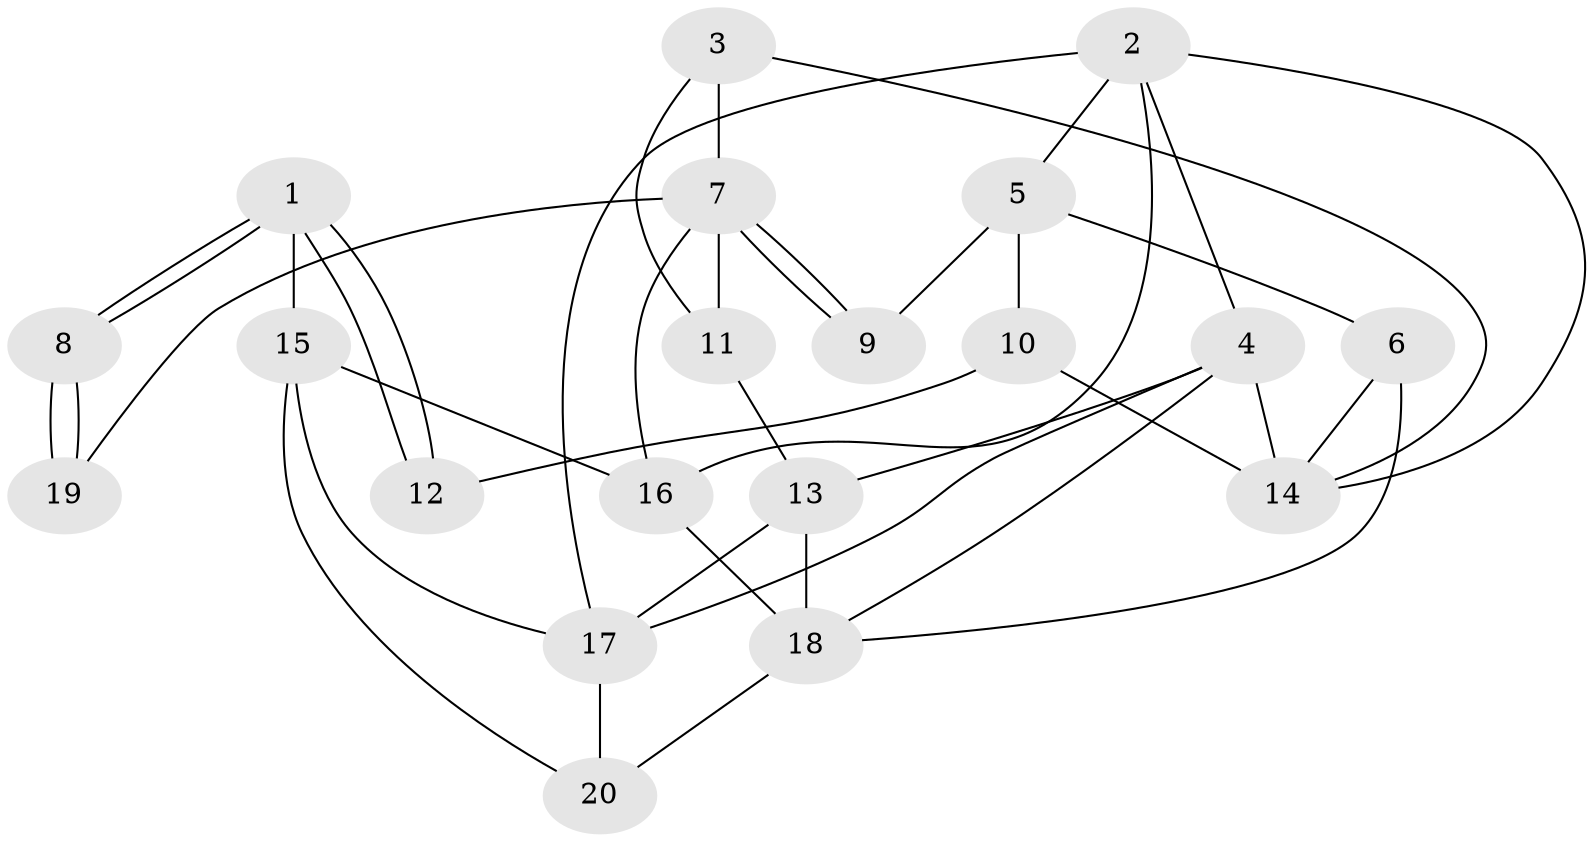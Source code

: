 // Generated by graph-tools (version 1.1) at 2025/46/02/15/25 05:46:28]
// undirected, 20 vertices, 40 edges
graph export_dot {
graph [start="1"]
  node [color=gray90,style=filled];
  1;
  2;
  3;
  4;
  5;
  6;
  7;
  8;
  9;
  10;
  11;
  12;
  13;
  14;
  15;
  16;
  17;
  18;
  19;
  20;
  1 -- 8;
  1 -- 8;
  1 -- 12;
  1 -- 12;
  1 -- 15;
  2 -- 16;
  2 -- 14;
  2 -- 4;
  2 -- 5;
  2 -- 17;
  3 -- 7;
  3 -- 11;
  3 -- 14;
  4 -- 13;
  4 -- 14;
  4 -- 17;
  4 -- 18;
  5 -- 6;
  5 -- 9;
  5 -- 10;
  6 -- 18;
  6 -- 14;
  7 -- 16;
  7 -- 9;
  7 -- 9;
  7 -- 11;
  7 -- 19;
  8 -- 19;
  8 -- 19;
  10 -- 14;
  10 -- 12;
  11 -- 13;
  13 -- 17;
  13 -- 18;
  15 -- 17;
  15 -- 16;
  15 -- 20;
  16 -- 18;
  17 -- 20;
  18 -- 20;
}
